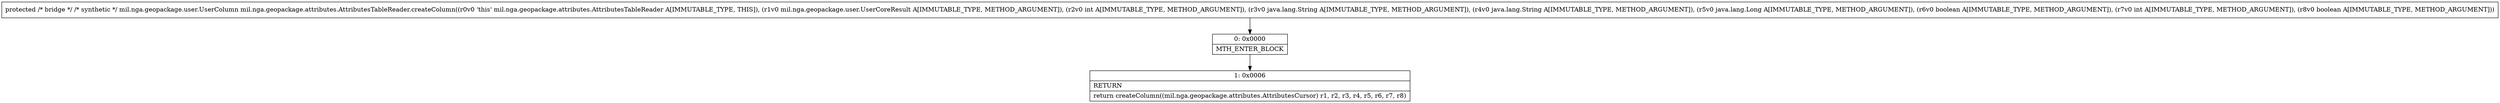 digraph "CFG formil.nga.geopackage.attributes.AttributesTableReader.createColumn(Lmil\/nga\/geopackage\/user\/UserCoreResult;ILjava\/lang\/String;Ljava\/lang\/String;Ljava\/lang\/Long;ZIZ)Lmil\/nga\/geopackage\/user\/UserColumn;" {
Node_0 [shape=record,label="{0\:\ 0x0000|MTH_ENTER_BLOCK\l}"];
Node_1 [shape=record,label="{1\:\ 0x0006|RETURN\l|return createColumn((mil.nga.geopackage.attributes.AttributesCursor) r1, r2, r3, r4, r5, r6, r7, r8)\l}"];
MethodNode[shape=record,label="{protected \/* bridge *\/ \/* synthetic *\/ mil.nga.geopackage.user.UserColumn mil.nga.geopackage.attributes.AttributesTableReader.createColumn((r0v0 'this' mil.nga.geopackage.attributes.AttributesTableReader A[IMMUTABLE_TYPE, THIS]), (r1v0 mil.nga.geopackage.user.UserCoreResult A[IMMUTABLE_TYPE, METHOD_ARGUMENT]), (r2v0 int A[IMMUTABLE_TYPE, METHOD_ARGUMENT]), (r3v0 java.lang.String A[IMMUTABLE_TYPE, METHOD_ARGUMENT]), (r4v0 java.lang.String A[IMMUTABLE_TYPE, METHOD_ARGUMENT]), (r5v0 java.lang.Long A[IMMUTABLE_TYPE, METHOD_ARGUMENT]), (r6v0 boolean A[IMMUTABLE_TYPE, METHOD_ARGUMENT]), (r7v0 int A[IMMUTABLE_TYPE, METHOD_ARGUMENT]), (r8v0 boolean A[IMMUTABLE_TYPE, METHOD_ARGUMENT])) }"];
MethodNode -> Node_0;
Node_0 -> Node_1;
}

